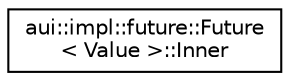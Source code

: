 digraph "Graphical Class Hierarchy"
{
 // LATEX_PDF_SIZE
  edge [fontname="Helvetica",fontsize="10",labelfontname="Helvetica",labelfontsize="10"];
  node [fontname="Helvetica",fontsize="10",shape=record];
  rankdir="LR";
  Node0 [label="aui::impl::future::Future\l\< Value \>::Inner",height=0.2,width=0.4,color="black", fillcolor="white", style="filled",URL="$structaui_1_1impl_1_1future_1_1Future_1_1Inner.html",tooltip=" "];
}
